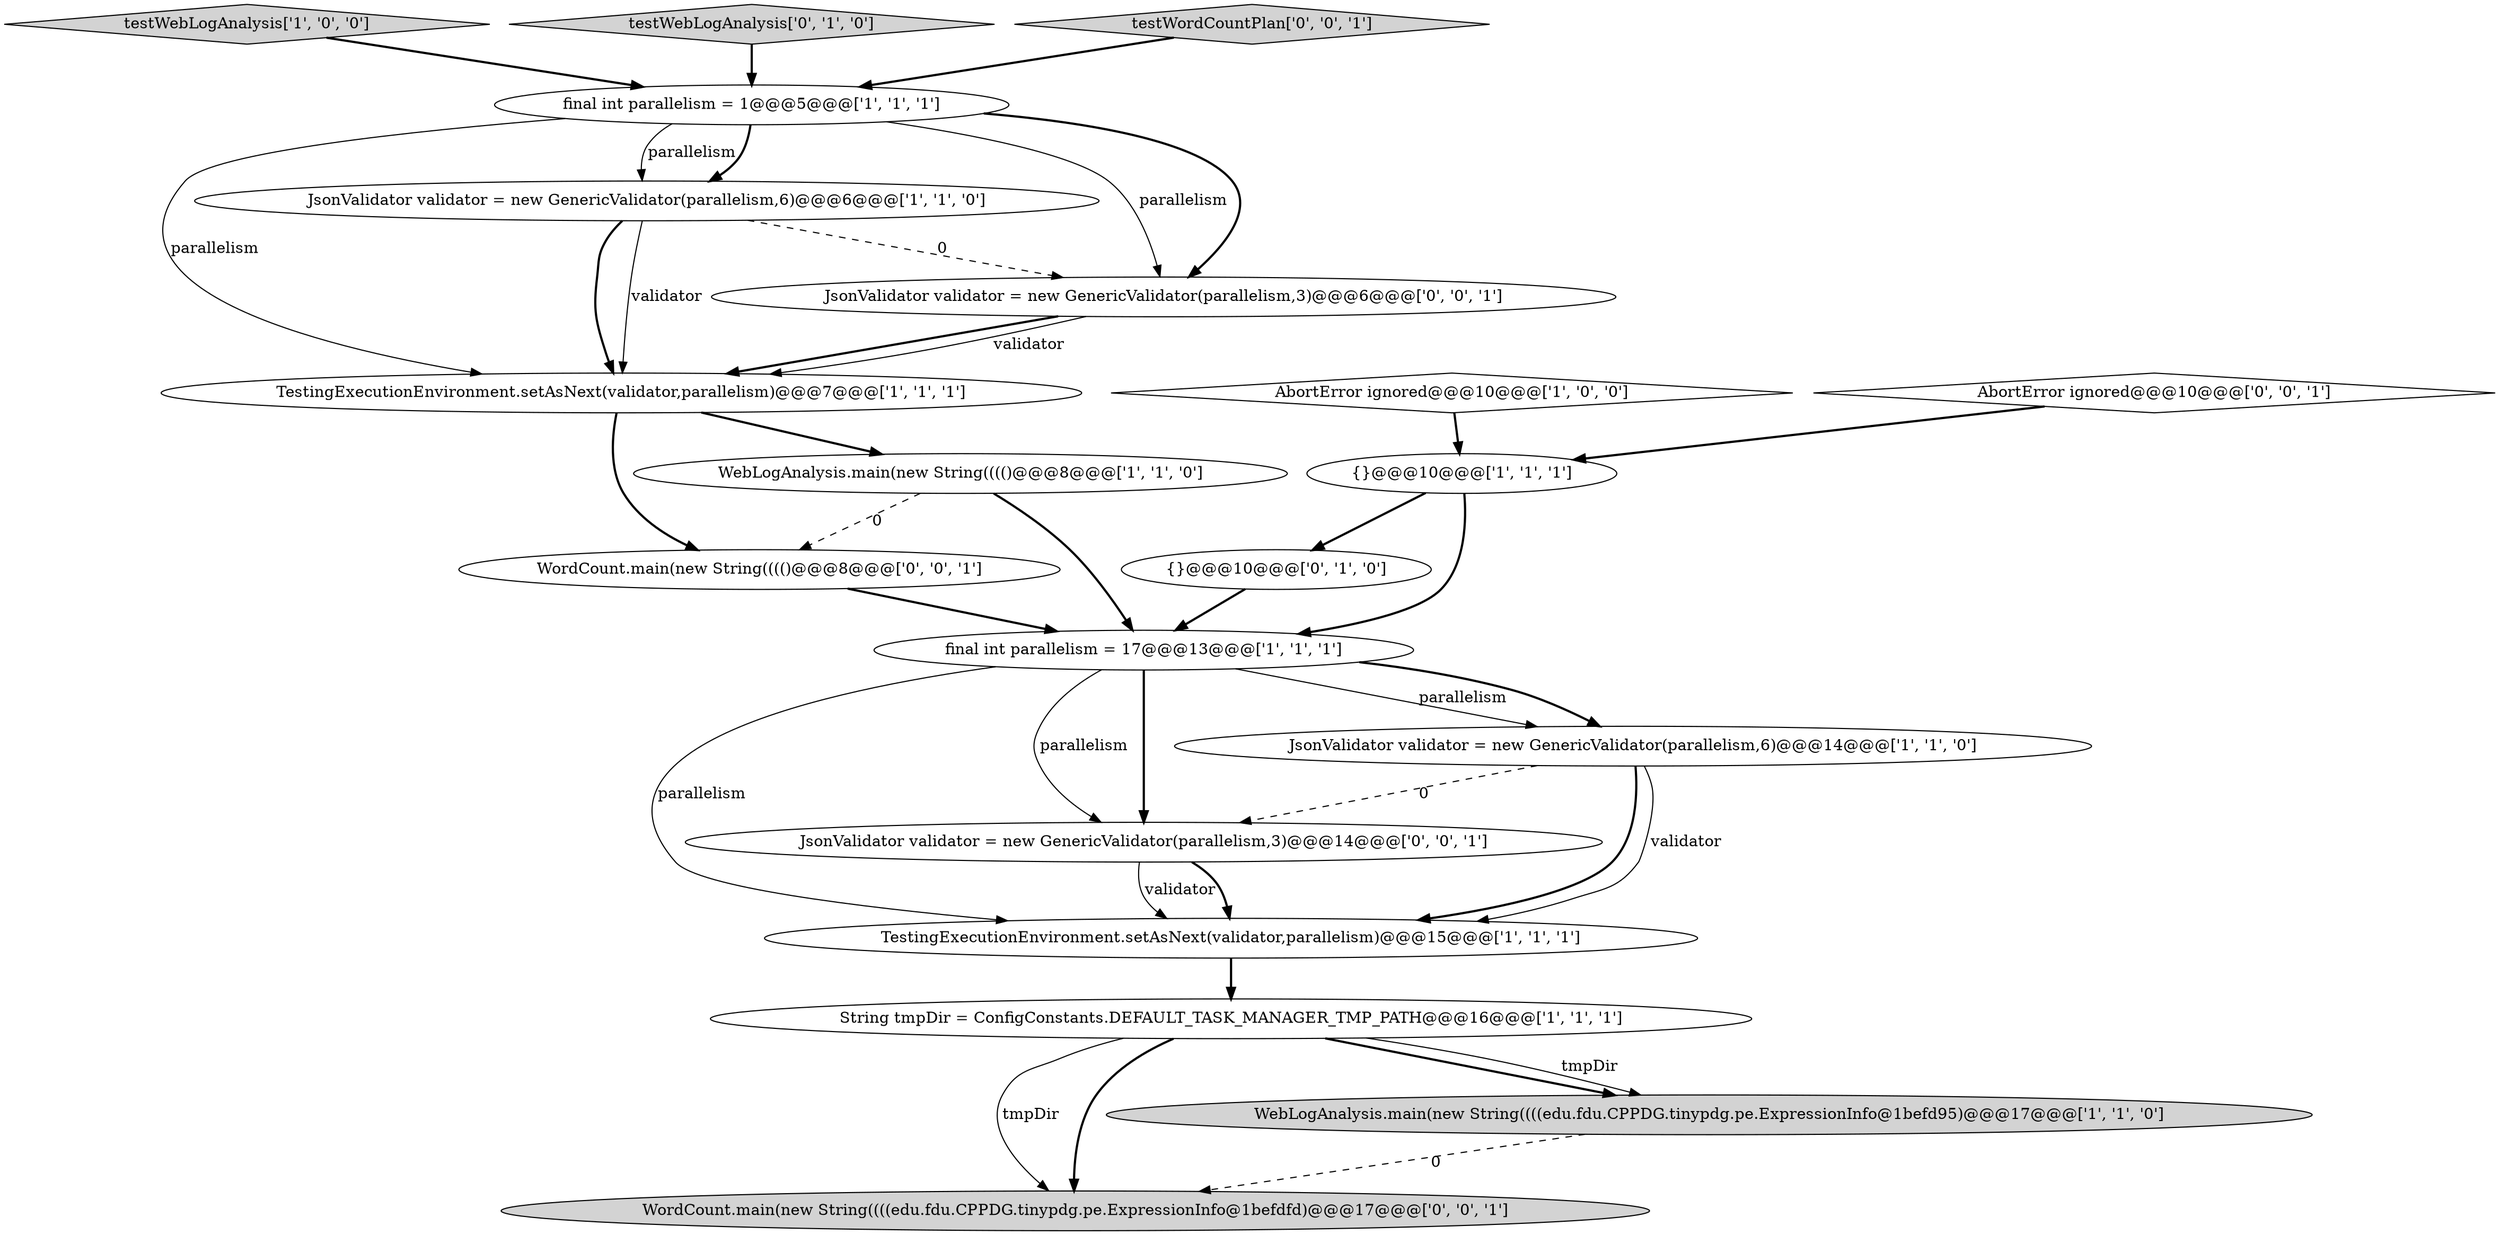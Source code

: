 digraph {
5 [style = filled, label = "TestingExecutionEnvironment.setAsNext(validator,parallelism)@@@15@@@['1', '1', '1']", fillcolor = white, shape = ellipse image = "AAA0AAABBB1BBB"];
2 [style = filled, label = "String tmpDir = ConfigConstants.DEFAULT_TASK_MANAGER_TMP_PATH@@@16@@@['1', '1', '1']", fillcolor = white, shape = ellipse image = "AAA0AAABBB1BBB"];
6 [style = filled, label = "TestingExecutionEnvironment.setAsNext(validator,parallelism)@@@7@@@['1', '1', '1']", fillcolor = white, shape = ellipse image = "AAA0AAABBB1BBB"];
8 [style = filled, label = "testWebLogAnalysis['1', '0', '0']", fillcolor = lightgray, shape = diamond image = "AAA0AAABBB1BBB"];
18 [style = filled, label = "WordCount.main(new String(((()@@@8@@@['0', '0', '1']", fillcolor = white, shape = ellipse image = "AAA0AAABBB3BBB"];
0 [style = filled, label = "WebLogAnalysis.main(new String(((()@@@8@@@['1', '1', '0']", fillcolor = white, shape = ellipse image = "AAA0AAABBB1BBB"];
13 [style = filled, label = "testWebLogAnalysis['0', '1', '0']", fillcolor = lightgray, shape = diamond image = "AAA0AAABBB2BBB"];
19 [style = filled, label = "testWordCountPlan['0', '0', '1']", fillcolor = lightgray, shape = diamond image = "AAA0AAABBB3BBB"];
3 [style = filled, label = "AbortError ignored@@@10@@@['1', '0', '0']", fillcolor = white, shape = diamond image = "AAA0AAABBB1BBB"];
7 [style = filled, label = "{}@@@10@@@['1', '1', '1']", fillcolor = white, shape = ellipse image = "AAA0AAABBB1BBB"];
12 [style = filled, label = "{}@@@10@@@['0', '1', '0']", fillcolor = white, shape = ellipse image = "AAA0AAABBB2BBB"];
9 [style = filled, label = "final int parallelism = 1@@@5@@@['1', '1', '1']", fillcolor = white, shape = ellipse image = "AAA0AAABBB1BBB"];
14 [style = filled, label = "AbortError ignored@@@10@@@['0', '0', '1']", fillcolor = white, shape = diamond image = "AAA0AAABBB3BBB"];
16 [style = filled, label = "JsonValidator validator = new GenericValidator(parallelism,3)@@@14@@@['0', '0', '1']", fillcolor = white, shape = ellipse image = "AAA0AAABBB3BBB"];
17 [style = filled, label = "WordCount.main(new String((((edu.fdu.CPPDG.tinypdg.pe.ExpressionInfo@1befdfd)@@@17@@@['0', '0', '1']", fillcolor = lightgray, shape = ellipse image = "AAA0AAABBB3BBB"];
10 [style = filled, label = "JsonValidator validator = new GenericValidator(parallelism,6)@@@6@@@['1', '1', '0']", fillcolor = white, shape = ellipse image = "AAA0AAABBB1BBB"];
4 [style = filled, label = "JsonValidator validator = new GenericValidator(parallelism,6)@@@14@@@['1', '1', '0']", fillcolor = white, shape = ellipse image = "AAA0AAABBB1BBB"];
1 [style = filled, label = "final int parallelism = 17@@@13@@@['1', '1', '1']", fillcolor = white, shape = ellipse image = "AAA0AAABBB1BBB"];
15 [style = filled, label = "JsonValidator validator = new GenericValidator(parallelism,3)@@@6@@@['0', '0', '1']", fillcolor = white, shape = ellipse image = "AAA0AAABBB3BBB"];
11 [style = filled, label = "WebLogAnalysis.main(new String((((edu.fdu.CPPDG.tinypdg.pe.ExpressionInfo@1befd95)@@@17@@@['1', '1', '0']", fillcolor = lightgray, shape = ellipse image = "AAA0AAABBB1BBB"];
5->2 [style = bold, label=""];
14->7 [style = bold, label=""];
6->18 [style = bold, label=""];
9->15 [style = solid, label="parallelism"];
8->9 [style = bold, label=""];
19->9 [style = bold, label=""];
10->6 [style = bold, label=""];
1->16 [style = solid, label="parallelism"];
16->5 [style = solid, label="validator"];
2->11 [style = bold, label=""];
2->17 [style = solid, label="tmpDir"];
6->0 [style = bold, label=""];
4->5 [style = bold, label=""];
2->11 [style = solid, label="tmpDir"];
9->15 [style = bold, label=""];
12->1 [style = bold, label=""];
4->16 [style = dashed, label="0"];
9->10 [style = solid, label="parallelism"];
1->4 [style = solid, label="parallelism"];
10->6 [style = solid, label="validator"];
3->7 [style = bold, label=""];
10->15 [style = dashed, label="0"];
11->17 [style = dashed, label="0"];
0->1 [style = bold, label=""];
15->6 [style = bold, label=""];
2->17 [style = bold, label=""];
15->6 [style = solid, label="validator"];
7->12 [style = bold, label=""];
1->4 [style = bold, label=""];
16->5 [style = bold, label=""];
1->5 [style = solid, label="parallelism"];
18->1 [style = bold, label=""];
4->5 [style = solid, label="validator"];
7->1 [style = bold, label=""];
13->9 [style = bold, label=""];
1->16 [style = bold, label=""];
9->6 [style = solid, label="parallelism"];
0->18 [style = dashed, label="0"];
9->10 [style = bold, label=""];
}
